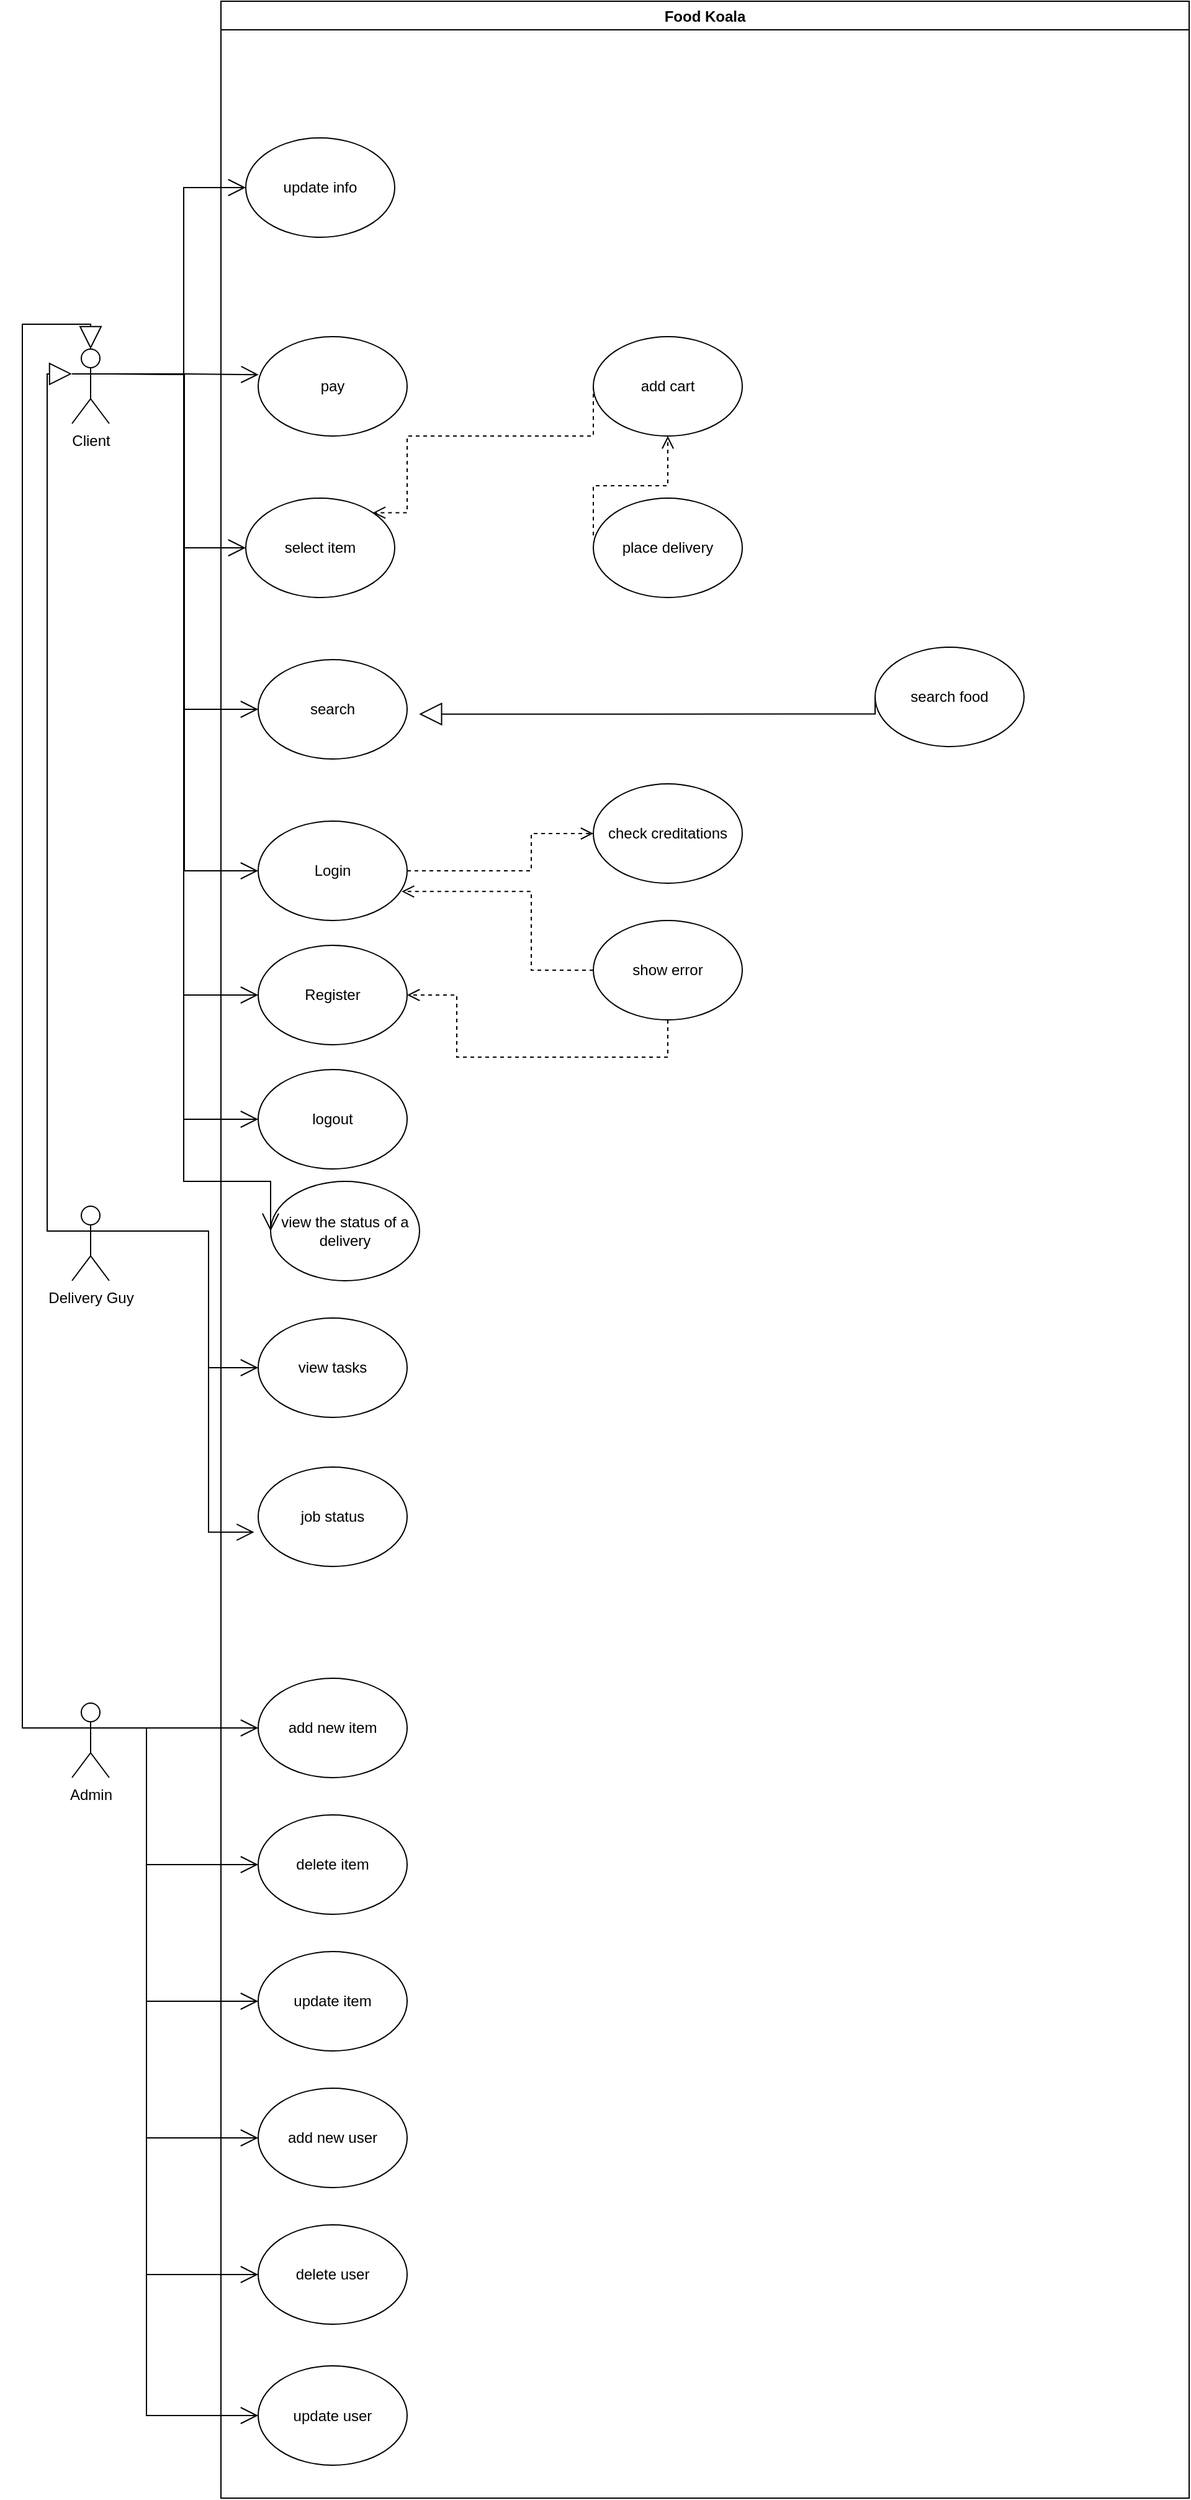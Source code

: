<mxfile version="16.1.2" type="device"><diagram id="YjyFeDXrJiyXhnFLdfdi" name="Page-1"><mxGraphModel dx="2130" dy="2251" grid="1" gridSize="10" guides="1" tooltips="1" connect="1" arrows="1" fold="1" page="1" pageScale="1" pageWidth="827" pageHeight="1169" math="0" shadow="0"><root><mxCell id="0"/><mxCell id="1" parent="0"/><mxCell id="uo-a9jKwq_MAn_BwiQF8-1" value="Client" style="shape=umlActor;verticalLabelPosition=bottom;verticalAlign=top;html=1;outlineConnect=0;" parent="1" vertex="1"><mxGeometry x="60" y="90" width="30" height="60" as="geometry"/></mxCell><mxCell id="uo-a9jKwq_MAn_BwiQF8-2" value="Delivery Guy" style="shape=umlActor;verticalLabelPosition=bottom;verticalAlign=top;html=1;outlineConnect=0;" parent="1" vertex="1"><mxGeometry x="60" y="780" width="30" height="60" as="geometry"/></mxCell><mxCell id="uo-a9jKwq_MAn_BwiQF8-5" value="pay" style="ellipse;whiteSpace=wrap;html=1;" parent="1" vertex="1"><mxGeometry x="210" y="80" width="120" height="80" as="geometry"/></mxCell><mxCell id="uo-a9jKwq_MAn_BwiQF8-7" value="search" style="ellipse;whiteSpace=wrap;html=1;" parent="1" vertex="1"><mxGeometry x="210" y="340" width="120" height="80" as="geometry"/></mxCell><mxCell id="uo-a9jKwq_MAn_BwiQF8-8" value="Login" style="ellipse;whiteSpace=wrap;html=1;" parent="1" vertex="1"><mxGeometry x="210" y="470" width="120" height="80" as="geometry"/></mxCell><mxCell id="uo-a9jKwq_MAn_BwiQF8-10" value="Admin" style="shape=umlActor;verticalLabelPosition=bottom;verticalAlign=top;html=1;outlineConnect=0;" parent="1" vertex="1"><mxGeometry x="60" y="1180" width="30" height="60" as="geometry"/></mxCell><mxCell id="uo-a9jKwq_MAn_BwiQF8-14" value="show error" style="ellipse;whiteSpace=wrap;html=1;" parent="1" vertex="1"><mxGeometry x="480" y="550" width="120" height="80" as="geometry"/></mxCell><mxCell id="uo-a9jKwq_MAn_BwiQF8-20" value="" style="html=1;verticalAlign=bottom;endArrow=open;dashed=1;endSize=8;rounded=0;edgeStyle=orthogonalEdgeStyle;entryX=0;entryY=0.5;entryDx=0;entryDy=0;exitX=1;exitY=0.5;exitDx=0;exitDy=0;" parent="1" source="uo-a9jKwq_MAn_BwiQF8-8" target="uo-a9jKwq_MAn_BwiQF8-13" edge="1"><mxGeometry x="0.043" y="-40" relative="1" as="geometry"><mxPoint x="590" y="310" as="sourcePoint"/><mxPoint x="510" y="310" as="targetPoint"/><Array as="points"><mxPoint x="430" y="510"/><mxPoint x="430" y="480"/></Array><mxPoint as="offset"/></mxGeometry></mxCell><mxCell id="uo-a9jKwq_MAn_BwiQF8-21" value="" style="html=1;verticalAlign=bottom;endArrow=open;dashed=1;endSize=8;rounded=0;edgeStyle=orthogonalEdgeStyle;entryX=0.963;entryY=0.708;entryDx=0;entryDy=0;entryPerimeter=0;exitX=0;exitY=0.5;exitDx=0;exitDy=0;" parent="1" source="uo-a9jKwq_MAn_BwiQF8-14" target="uo-a9jKwq_MAn_BwiQF8-8" edge="1"><mxGeometry x="0.043" y="-40" relative="1" as="geometry"><mxPoint x="430" y="510" as="sourcePoint"/><mxPoint x="340" y="510" as="targetPoint"/><mxPoint as="offset"/><Array as="points"><mxPoint x="430" y="590"/><mxPoint x="430" y="527"/></Array></mxGeometry></mxCell><mxCell id="uo-a9jKwq_MAn_BwiQF8-22" value="" style="endArrow=open;endFill=1;endSize=12;html=1;rounded=0;edgeStyle=orthogonalEdgeStyle;exitX=1;exitY=0.333;exitDx=0;exitDy=0;exitPerimeter=0;entryX=0.003;entryY=0.383;entryDx=0;entryDy=0;entryPerimeter=0;" parent="1" source="uo-a9jKwq_MAn_BwiQF8-1" target="uo-a9jKwq_MAn_BwiQF8-5" edge="1"><mxGeometry width="160" relative="1" as="geometry"><mxPoint x="470" y="310" as="sourcePoint"/><mxPoint x="630" y="310" as="targetPoint"/></mxGeometry></mxCell><mxCell id="uo-a9jKwq_MAn_BwiQF8-24" value="" style="endArrow=open;endFill=1;endSize=12;html=1;rounded=0;edgeStyle=orthogonalEdgeStyle;exitX=1;exitY=0.333;exitDx=0;exitDy=0;exitPerimeter=0;entryX=0;entryY=0.5;entryDx=0;entryDy=0;" parent="1" source="uo-a9jKwq_MAn_BwiQF8-1" target="uo-a9jKwq_MAn_BwiQF8-7" edge="1"><mxGeometry width="160" relative="1" as="geometry"><mxPoint x="110" y="130" as="sourcePoint"/><mxPoint x="230.36" y="130.64" as="targetPoint"/></mxGeometry></mxCell><mxCell id="uo-a9jKwq_MAn_BwiQF8-25" value="" style="endArrow=open;endFill=1;endSize=12;html=1;rounded=0;edgeStyle=orthogonalEdgeStyle;entryX=0;entryY=0.5;entryDx=0;entryDy=0;" parent="1" target="uo-a9jKwq_MAn_BwiQF8-8" edge="1"><mxGeometry width="160" relative="1" as="geometry"><mxPoint x="90" y="110" as="sourcePoint"/><mxPoint x="240.36" y="140.64" as="targetPoint"/></mxGeometry></mxCell><mxCell id="uo-a9jKwq_MAn_BwiQF8-32" value="add new item" style="ellipse;whiteSpace=wrap;html=1;" parent="1" vertex="1"><mxGeometry x="210" y="1160" width="120" height="80" as="geometry"/></mxCell><mxCell id="uo-a9jKwq_MAn_BwiQF8-33" value="delete item" style="ellipse;whiteSpace=wrap;html=1;" parent="1" vertex="1"><mxGeometry x="210" y="1270" width="120" height="80" as="geometry"/></mxCell><mxCell id="uo-a9jKwq_MAn_BwiQF8-34" value="update item" style="ellipse;whiteSpace=wrap;html=1;" parent="1" vertex="1"><mxGeometry x="210" y="1380" width="120" height="80" as="geometry"/></mxCell><mxCell id="uo-a9jKwq_MAn_BwiQF8-35" value="" style="endArrow=open;endFill=1;endSize=12;html=1;rounded=0;edgeStyle=orthogonalEdgeStyle;exitX=1;exitY=0.333;exitDx=0;exitDy=0;exitPerimeter=0;entryX=0;entryY=0.5;entryDx=0;entryDy=0;" parent="1" source="uo-a9jKwq_MAn_BwiQF8-10" target="uo-a9jKwq_MAn_BwiQF8-32" edge="1"><mxGeometry width="160" relative="1" as="geometry"><mxPoint x="470" y="510" as="sourcePoint"/><mxPoint x="190" y="1190" as="targetPoint"/><Array as="points"><mxPoint x="150" y="1200"/><mxPoint x="150" y="1200"/></Array></mxGeometry></mxCell><mxCell id="uo-a9jKwq_MAn_BwiQF8-37" value="" style="endArrow=open;endFill=1;endSize=12;html=1;rounded=0;edgeStyle=orthogonalEdgeStyle;exitX=1;exitY=0.333;exitDx=0;exitDy=0;exitPerimeter=0;" parent="1" source="uo-a9jKwq_MAn_BwiQF8-10" edge="1"><mxGeometry width="160" relative="1" as="geometry"><mxPoint x="100" y="380" as="sourcePoint"/><mxPoint x="210" y="1310" as="targetPoint"/><Array as="points"><mxPoint x="120" y="1200"/><mxPoint x="120" y="1310"/></Array></mxGeometry></mxCell><mxCell id="uo-a9jKwq_MAn_BwiQF8-38" value="" style="endArrow=open;endFill=1;endSize=12;html=1;rounded=0;edgeStyle=orthogonalEdgeStyle;exitX=1;exitY=0.333;exitDx=0;exitDy=0;exitPerimeter=0;entryX=0;entryY=0.5;entryDx=0;entryDy=0;" parent="1" source="uo-a9jKwq_MAn_BwiQF8-10" target="uo-a9jKwq_MAn_BwiQF8-34" edge="1"><mxGeometry width="160" relative="1" as="geometry"><mxPoint x="110" y="390" as="sourcePoint"/><mxPoint x="230" y="660" as="targetPoint"/><Array as="points"><mxPoint x="120" y="1200"/><mxPoint x="120" y="1420"/></Array></mxGeometry></mxCell><mxCell id="uo-a9jKwq_MAn_BwiQF8-41" value="Register" style="ellipse;whiteSpace=wrap;html=1;" parent="1" vertex="1"><mxGeometry x="210" y="570" width="120" height="80" as="geometry"/></mxCell><mxCell id="uo-a9jKwq_MAn_BwiQF8-42" value="logout" style="ellipse;whiteSpace=wrap;html=1;" parent="1" vertex="1"><mxGeometry x="210" y="670" width="120" height="80" as="geometry"/></mxCell><mxCell id="uo-a9jKwq_MAn_BwiQF8-46" value="view tasks" style="ellipse;whiteSpace=wrap;html=1;" parent="1" vertex="1"><mxGeometry x="210" y="870" width="120" height="80" as="geometry"/></mxCell><mxCell id="uo-a9jKwq_MAn_BwiQF8-47" value="" style="endArrow=open;endFill=1;endSize=12;html=1;rounded=0;edgeStyle=orthogonalEdgeStyle;entryX=0;entryY=0.5;entryDx=0;entryDy=0;" parent="1" target="uo-a9jKwq_MAn_BwiQF8-41" edge="1"><mxGeometry width="160" relative="1" as="geometry"><mxPoint x="90" y="110" as="sourcePoint"/><mxPoint x="220" y="520" as="targetPoint"/><Array as="points"><mxPoint x="90" y="110"/><mxPoint x="150" y="110"/><mxPoint x="150" y="610"/></Array></mxGeometry></mxCell><mxCell id="uo-a9jKwq_MAn_BwiQF8-48" value="" style="endArrow=open;endFill=1;endSize=12;html=1;rounded=0;edgeStyle=orthogonalEdgeStyle;entryX=0;entryY=0.5;entryDx=0;entryDy=0;" parent="1" target="uo-a9jKwq_MAn_BwiQF8-42" edge="1"><mxGeometry width="160" relative="1" as="geometry"><mxPoint x="90" y="110" as="sourcePoint"/><mxPoint x="220" y="620" as="targetPoint"/><Array as="points"><mxPoint x="90" y="110"/><mxPoint x="150" y="110"/><mxPoint x="150" y="710"/></Array></mxGeometry></mxCell><mxCell id="uo-a9jKwq_MAn_BwiQF8-63" value="Food Koala" style="swimlane;" parent="1" vertex="1"><mxGeometry x="180" y="-190" width="780" height="2010" as="geometry"/></mxCell><mxCell id="uo-a9jKwq_MAn_BwiQF8-13" value="check creditations" style="ellipse;whiteSpace=wrap;html=1;" parent="uo-a9jKwq_MAn_BwiQF8-63" vertex="1"><mxGeometry x="300" y="630" width="120" height="80" as="geometry"/></mxCell><mxCell id="uo-a9jKwq_MAn_BwiQF8-74" value="select item" style="ellipse;whiteSpace=wrap;html=1;" parent="uo-a9jKwq_MAn_BwiQF8-63" vertex="1"><mxGeometry x="20" y="400" width="120" height="80" as="geometry"/></mxCell><mxCell id="uo-a9jKwq_MAn_BwiQF8-88" value="place delivery" style="ellipse;whiteSpace=wrap;html=1;" parent="uo-a9jKwq_MAn_BwiQF8-63" vertex="1"><mxGeometry x="300" y="400" width="120" height="80" as="geometry"/></mxCell><mxCell id="uo-a9jKwq_MAn_BwiQF8-89" value="" style="html=1;verticalAlign=bottom;endArrow=open;dashed=1;endSize=8;rounded=0;edgeStyle=orthogonalEdgeStyle;entryX=0.5;entryY=1;entryDx=0;entryDy=0;" parent="uo-a9jKwq_MAn_BwiQF8-63" target="uo-a9jKwq_MAn_BwiQF8-110" edge="1"><mxGeometry x="0.043" y="-40" relative="1" as="geometry"><mxPoint x="300" y="430" as="sourcePoint"/><mxPoint x="145.56" y="726.64" as="targetPoint"/><mxPoint as="offset"/><Array as="points"><mxPoint x="300" y="390"/><mxPoint x="360" y="390"/></Array></mxGeometry></mxCell><mxCell id="uo-a9jKwq_MAn_BwiQF8-43" value="view the status of a delivery" style="ellipse;whiteSpace=wrap;html=1;" parent="uo-a9jKwq_MAn_BwiQF8-63" vertex="1"><mxGeometry x="40" y="950" width="120" height="80" as="geometry"/></mxCell><mxCell id="uo-a9jKwq_MAn_BwiQF8-105" value="search food" style="ellipse;whiteSpace=wrap;html=1;" parent="uo-a9jKwq_MAn_BwiQF8-63" vertex="1"><mxGeometry x="527" y="520" width="120" height="80" as="geometry"/></mxCell><mxCell id="uo-a9jKwq_MAn_BwiQF8-110" value="add cart" style="ellipse;whiteSpace=wrap;html=1;" parent="uo-a9jKwq_MAn_BwiQF8-63" vertex="1"><mxGeometry x="300" y="270" width="120" height="80" as="geometry"/></mxCell><mxCell id="uo-a9jKwq_MAn_BwiQF8-113" value="" style="html=1;verticalAlign=bottom;endArrow=open;dashed=1;endSize=8;rounded=0;edgeStyle=orthogonalEdgeStyle;entryX=1;entryY=0;entryDx=0;entryDy=0;exitX=0;exitY=0.5;exitDx=0;exitDy=0;" parent="uo-a9jKwq_MAn_BwiQF8-63" source="uo-a9jKwq_MAn_BwiQF8-110" target="uo-a9jKwq_MAn_BwiQF8-74" edge="1"><mxGeometry x="0.043" y="-40" relative="1" as="geometry"><mxPoint x="310.0" y="450" as="sourcePoint"/><mxPoint x="150" y="450" as="targetPoint"/><mxPoint as="offset"/><Array as="points"><mxPoint x="300" y="350"/><mxPoint x="150" y="350"/><mxPoint x="150" y="412"/></Array></mxGeometry></mxCell><mxCell id="uo-a9jKwq_MAn_BwiQF8-44" value="job status" style="ellipse;whiteSpace=wrap;html=1;" parent="uo-a9jKwq_MAn_BwiQF8-63" vertex="1"><mxGeometry x="30" y="1180" width="120" height="80" as="geometry"/></mxCell><mxCell id="YKz6jdm3JMnbfGnMHFRC-1" value="update info" style="ellipse;whiteSpace=wrap;html=1;" vertex="1" parent="uo-a9jKwq_MAn_BwiQF8-63"><mxGeometry x="20" y="110" width="120" height="80" as="geometry"/></mxCell><mxCell id="uo-a9jKwq_MAn_BwiQF8-68" value="delete user" style="ellipse;whiteSpace=wrap;html=1;" parent="1" vertex="1"><mxGeometry x="210" y="1600" width="120" height="80" as="geometry"/></mxCell><mxCell id="uo-a9jKwq_MAn_BwiQF8-69" value="add new user" style="ellipse;whiteSpace=wrap;html=1;" parent="1" vertex="1"><mxGeometry x="210" y="1490" width="120" height="80" as="geometry"/></mxCell><mxCell id="uo-a9jKwq_MAn_BwiQF8-70" value="update user" style="ellipse;whiteSpace=wrap;html=1;" parent="1" vertex="1"><mxGeometry x="210" y="1713.5" width="120" height="80" as="geometry"/></mxCell><mxCell id="uo-a9jKwq_MAn_BwiQF8-71" value="" style="endArrow=open;endFill=1;endSize=12;html=1;rounded=0;edgeStyle=orthogonalEdgeStyle;entryX=0;entryY=0.5;entryDx=0;entryDy=0;" parent="1" target="uo-a9jKwq_MAn_BwiQF8-69" edge="1"><mxGeometry width="160" relative="1" as="geometry"><mxPoint x="120" y="1210" as="sourcePoint"/><mxPoint x="220" y="1430" as="targetPoint"/><Array as="points"><mxPoint x="120" y="1210"/><mxPoint x="120" y="1530"/></Array></mxGeometry></mxCell><mxCell id="uo-a9jKwq_MAn_BwiQF8-72" value="" style="endArrow=open;endFill=1;endSize=12;html=1;rounded=0;edgeStyle=orthogonalEdgeStyle;entryX=0;entryY=0.5;entryDx=0;entryDy=0;" parent="1" target="uo-a9jKwq_MAn_BwiQF8-68" edge="1"><mxGeometry width="160" relative="1" as="geometry"><mxPoint x="120" y="1220" as="sourcePoint"/><mxPoint x="230" y="1440" as="targetPoint"/><Array as="points"><mxPoint x="120" y="1220"/><mxPoint x="120" y="1640"/></Array></mxGeometry></mxCell><mxCell id="uo-a9jKwq_MAn_BwiQF8-73" value="" style="endArrow=open;endFill=1;endSize=12;html=1;rounded=0;edgeStyle=orthogonalEdgeStyle;exitX=1;exitY=0.333;exitDx=0;exitDy=0;exitPerimeter=0;entryX=0;entryY=0.5;entryDx=0;entryDy=0;" parent="1" target="uo-a9jKwq_MAn_BwiQF8-70" edge="1"><mxGeometry width="160" relative="1" as="geometry"><mxPoint x="120" y="1230" as="sourcePoint"/><mxPoint x="240" y="1450" as="targetPoint"/><Array as="points"><mxPoint x="120" y="1754"/></Array></mxGeometry></mxCell><mxCell id="uo-a9jKwq_MAn_BwiQF8-75" value="" style="endArrow=open;endFill=1;endSize=12;html=1;rounded=0;edgeStyle=orthogonalEdgeStyle;exitX=1;exitY=0.333;exitDx=0;exitDy=0;exitPerimeter=0;entryX=0;entryY=0.5;entryDx=0;entryDy=0;" parent="1" source="uo-a9jKwq_MAn_BwiQF8-1" target="uo-a9jKwq_MAn_BwiQF8-74" edge="1"><mxGeometry width="160" relative="1" as="geometry"><mxPoint x="100" y="120" as="sourcePoint"/><mxPoint x="220.36" y="120.64" as="targetPoint"/><Array as="points"><mxPoint x="150" y="110"/><mxPoint x="150" y="250"/></Array></mxGeometry></mxCell><mxCell id="uo-a9jKwq_MAn_BwiQF8-83" value="" style="html=1;verticalAlign=bottom;endArrow=open;dashed=1;endSize=8;rounded=0;edgeStyle=orthogonalEdgeStyle;entryX=1;entryY=0.5;entryDx=0;entryDy=0;exitX=0.5;exitY=1;exitDx=0;exitDy=0;" parent="1" source="uo-a9jKwq_MAn_BwiQF8-14" target="uo-a9jKwq_MAn_BwiQF8-41" edge="1"><mxGeometry x="0.043" y="-40" relative="1" as="geometry"><mxPoint x="490.0" y="600" as="sourcePoint"/><mxPoint x="335.56" y="536.64" as="targetPoint"/><mxPoint as="offset"/><Array as="points"><mxPoint x="540" y="660"/><mxPoint x="370" y="660"/><mxPoint x="370" y="610"/></Array></mxGeometry></mxCell><mxCell id="uo-a9jKwq_MAn_BwiQF8-92" value="" style="endArrow=open;endFill=1;endSize=12;html=1;rounded=0;edgeStyle=orthogonalEdgeStyle;entryX=0;entryY=0.5;entryDx=0;entryDy=0;" parent="1" target="uo-a9jKwq_MAn_BwiQF8-43" edge="1"><mxGeometry width="160" relative="1" as="geometry"><mxPoint x="120" y="110" as="sourcePoint"/><mxPoint x="220.0" y="720" as="targetPoint"/><Array as="points"><mxPoint x="150" y="110"/><mxPoint x="150" y="760"/><mxPoint x="220" y="760"/></Array></mxGeometry></mxCell><mxCell id="uo-a9jKwq_MAn_BwiQF8-96" value="" style="endArrow=open;endFill=1;endSize=12;html=1;rounded=0;edgeStyle=orthogonalEdgeStyle;entryX=0;entryY=0.5;entryDx=0;entryDy=0;" parent="1" target="uo-a9jKwq_MAn_BwiQF8-46" edge="1"><mxGeometry width="160" relative="1" as="geometry"><mxPoint x="90" y="800" as="sourcePoint"/><mxPoint x="222.4" y="541.84" as="targetPoint"/><Array as="points"><mxPoint x="170" y="800"/><mxPoint x="170" y="910"/></Array></mxGeometry></mxCell><mxCell id="uo-a9jKwq_MAn_BwiQF8-99" value="" style="endArrow=open;endFill=1;endSize=12;html=1;rounded=0;edgeStyle=orthogonalEdgeStyle;entryX=-0.027;entryY=0.655;entryDx=0;entryDy=0;entryPerimeter=0;" parent="1" target="uo-a9jKwq_MAn_BwiQF8-44" edge="1"><mxGeometry width="160" relative="1" as="geometry"><mxPoint x="120" y="800" as="sourcePoint"/><mxPoint x="230.0" y="930" as="targetPoint"/><Array as="points"><mxPoint x="170" y="800"/><mxPoint x="170" y="1042"/></Array></mxGeometry></mxCell><mxCell id="uo-a9jKwq_MAn_BwiQF8-100" value="" style="endArrow=block;endSize=16;endFill=0;html=1;rounded=0;edgeStyle=orthogonalEdgeStyle;exitX=0;exitY=0.333;exitDx=0;exitDy=0;exitPerimeter=0;entryX=0.5;entryY=0;entryDx=0;entryDy=0;entryPerimeter=0;" parent="1" source="uo-a9jKwq_MAn_BwiQF8-10" target="uo-a9jKwq_MAn_BwiQF8-1" edge="1"><mxGeometry x="0.25" y="70" width="160" relative="1" as="geometry"><mxPoint x="400" y="900" as="sourcePoint"/><mxPoint x="60" y="110" as="targetPoint"/><Array as="points"><mxPoint x="20" y="1200"/><mxPoint x="20" y="70"/><mxPoint x="75" y="70"/></Array><mxPoint as="offset"/></mxGeometry></mxCell><mxCell id="uo-a9jKwq_MAn_BwiQF8-109" value="" style="endArrow=block;endSize=16;endFill=0;html=1;rounded=0;edgeStyle=orthogonalEdgeStyle;entryX=0;entryY=0.333;entryDx=0;entryDy=0;entryPerimeter=0;" parent="1" target="uo-a9jKwq_MAn_BwiQF8-1" edge="1"><mxGeometry x="0.25" y="70" width="160" relative="1" as="geometry"><mxPoint x="80" y="800" as="sourcePoint"/><mxPoint x="80" y="190" as="targetPoint"/><Array as="points"><mxPoint x="75" y="800"/><mxPoint x="40" y="800"/><mxPoint x="40" y="110"/></Array><mxPoint as="offset"/></mxGeometry></mxCell><mxCell id="uo-a9jKwq_MAn_BwiQF8-116" value="" style="endArrow=block;endSize=16;endFill=0;html=1;rounded=0;edgeStyle=orthogonalEdgeStyle;entryX=0.997;entryY=0.423;entryDx=0;entryDy=0;entryPerimeter=0;exitX=0;exitY=0.5;exitDx=0;exitDy=0;" parent="1" source="uo-a9jKwq_MAn_BwiQF8-105" edge="1"><mxGeometry x="0.25" y="70" width="160" relative="1" as="geometry"><mxPoint x="670" y="300" as="sourcePoint"/><mxPoint x="339.64" y="383.84" as="targetPoint"/><Array as="points"><mxPoint x="707" y="384"/></Array><mxPoint as="offset"/></mxGeometry></mxCell><mxCell id="YKz6jdm3JMnbfGnMHFRC-2" value="" style="endArrow=open;endFill=1;endSize=12;html=1;rounded=0;edgeStyle=orthogonalEdgeStyle;entryX=0;entryY=0.5;entryDx=0;entryDy=0;" edge="1" parent="1" target="YKz6jdm3JMnbfGnMHFRC-1"><mxGeometry width="160" relative="1" as="geometry"><mxPoint x="100" y="110" as="sourcePoint"/><mxPoint x="210" y="260" as="targetPoint"/><Array as="points"><mxPoint x="150" y="110"/><mxPoint x="150" y="-40"/></Array></mxGeometry></mxCell></root></mxGraphModel></diagram></mxfile>